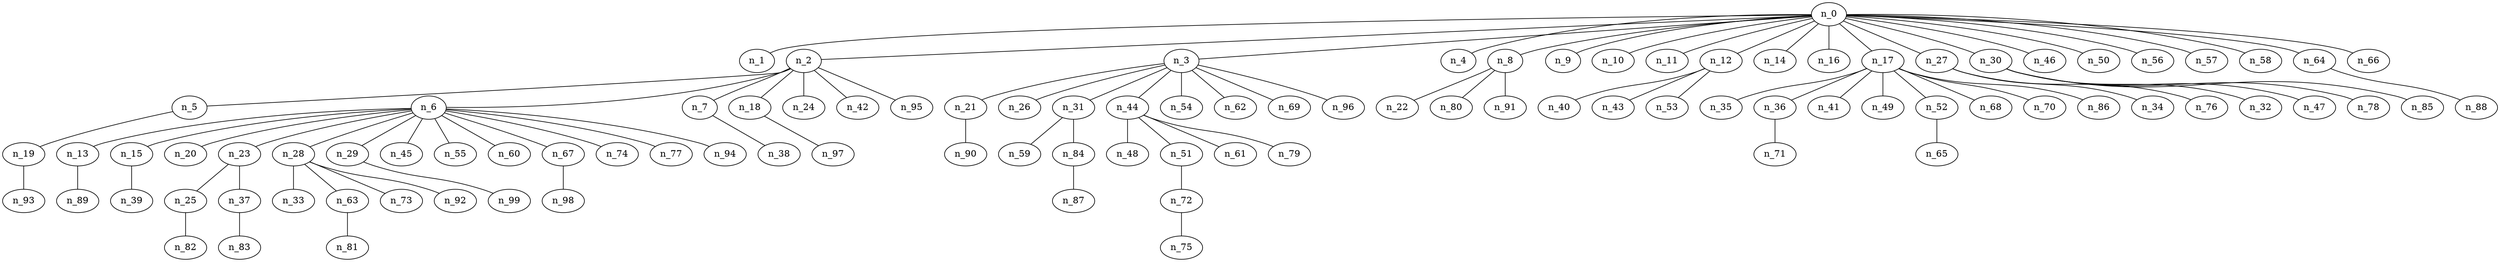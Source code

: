 graph grafoDorogovtsevMendes_100_DFS_I  {
n_0;
n_1;
n_2;
n_3;
n_4;
n_8;
n_9;
n_10;
n_11;
n_12;
n_14;
n_16;
n_17;
n_27;
n_30;
n_46;
n_50;
n_56;
n_57;
n_58;
n_64;
n_66;
n_88;
n_32;
n_47;
n_78;
n_85;
n_34;
n_76;
n_35;
n_36;
n_41;
n_49;
n_52;
n_68;
n_70;
n_86;
n_65;
n_71;
n_40;
n_43;
n_53;
n_22;
n_80;
n_91;
n_21;
n_26;
n_31;
n_44;
n_54;
n_62;
n_69;
n_96;
n_48;
n_51;
n_61;
n_79;
n_72;
n_75;
n_59;
n_84;
n_87;
n_90;
n_5;
n_6;
n_7;
n_18;
n_24;
n_42;
n_95;
n_97;
n_38;
n_13;
n_15;
n_20;
n_23;
n_28;
n_29;
n_45;
n_55;
n_60;
n_67;
n_74;
n_77;
n_94;
n_98;
n_99;
n_33;
n_63;
n_73;
n_92;
n_81;
n_25;
n_37;
n_83;
n_82;
n_39;
n_89;
n_19;
n_93;
n_0 -- n_1;
n_0 -- n_2;
n_0 -- n_3;
n_0 -- n_4;
n_0 -- n_8;
n_0 -- n_9;
n_0 -- n_10;
n_0 -- n_11;
n_0 -- n_12;
n_0 -- n_14;
n_0 -- n_16;
n_0 -- n_17;
n_0 -- n_27;
n_0 -- n_30;
n_0 -- n_46;
n_0 -- n_50;
n_0 -- n_56;
n_0 -- n_57;
n_0 -- n_58;
n_0 -- n_64;
n_0 -- n_66;
n_64 -- n_88;
n_30 -- n_32;
n_30 -- n_47;
n_30 -- n_78;
n_30 -- n_85;
n_27 -- n_34;
n_27 -- n_76;
n_17 -- n_35;
n_17 -- n_36;
n_17 -- n_41;
n_17 -- n_49;
n_17 -- n_52;
n_17 -- n_68;
n_17 -- n_70;
n_17 -- n_86;
n_52 -- n_65;
n_36 -- n_71;
n_12 -- n_40;
n_12 -- n_43;
n_12 -- n_53;
n_8 -- n_22;
n_8 -- n_80;
n_8 -- n_91;
n_3 -- n_21;
n_3 -- n_26;
n_3 -- n_31;
n_3 -- n_44;
n_3 -- n_54;
n_3 -- n_62;
n_3 -- n_69;
n_3 -- n_96;
n_44 -- n_48;
n_44 -- n_51;
n_44 -- n_61;
n_44 -- n_79;
n_51 -- n_72;
n_72 -- n_75;
n_31 -- n_59;
n_31 -- n_84;
n_84 -- n_87;
n_21 -- n_90;
n_2 -- n_5;
n_2 -- n_6;
n_2 -- n_7;
n_2 -- n_18;
n_2 -- n_24;
n_2 -- n_42;
n_2 -- n_95;
n_18 -- n_97;
n_7 -- n_38;
n_6 -- n_13;
n_6 -- n_15;
n_6 -- n_20;
n_6 -- n_23;
n_6 -- n_28;
n_6 -- n_29;
n_6 -- n_45;
n_6 -- n_55;
n_6 -- n_60;
n_6 -- n_67;
n_6 -- n_74;
n_6 -- n_77;
n_6 -- n_94;
n_67 -- n_98;
n_29 -- n_99;
n_28 -- n_33;
n_28 -- n_63;
n_28 -- n_73;
n_28 -- n_92;
n_63 -- n_81;
n_23 -- n_25;
n_23 -- n_37;
n_37 -- n_83;
n_25 -- n_82;
n_15 -- n_39;
n_13 -- n_89;
n_5 -- n_19;
n_19 -- n_93;
}
